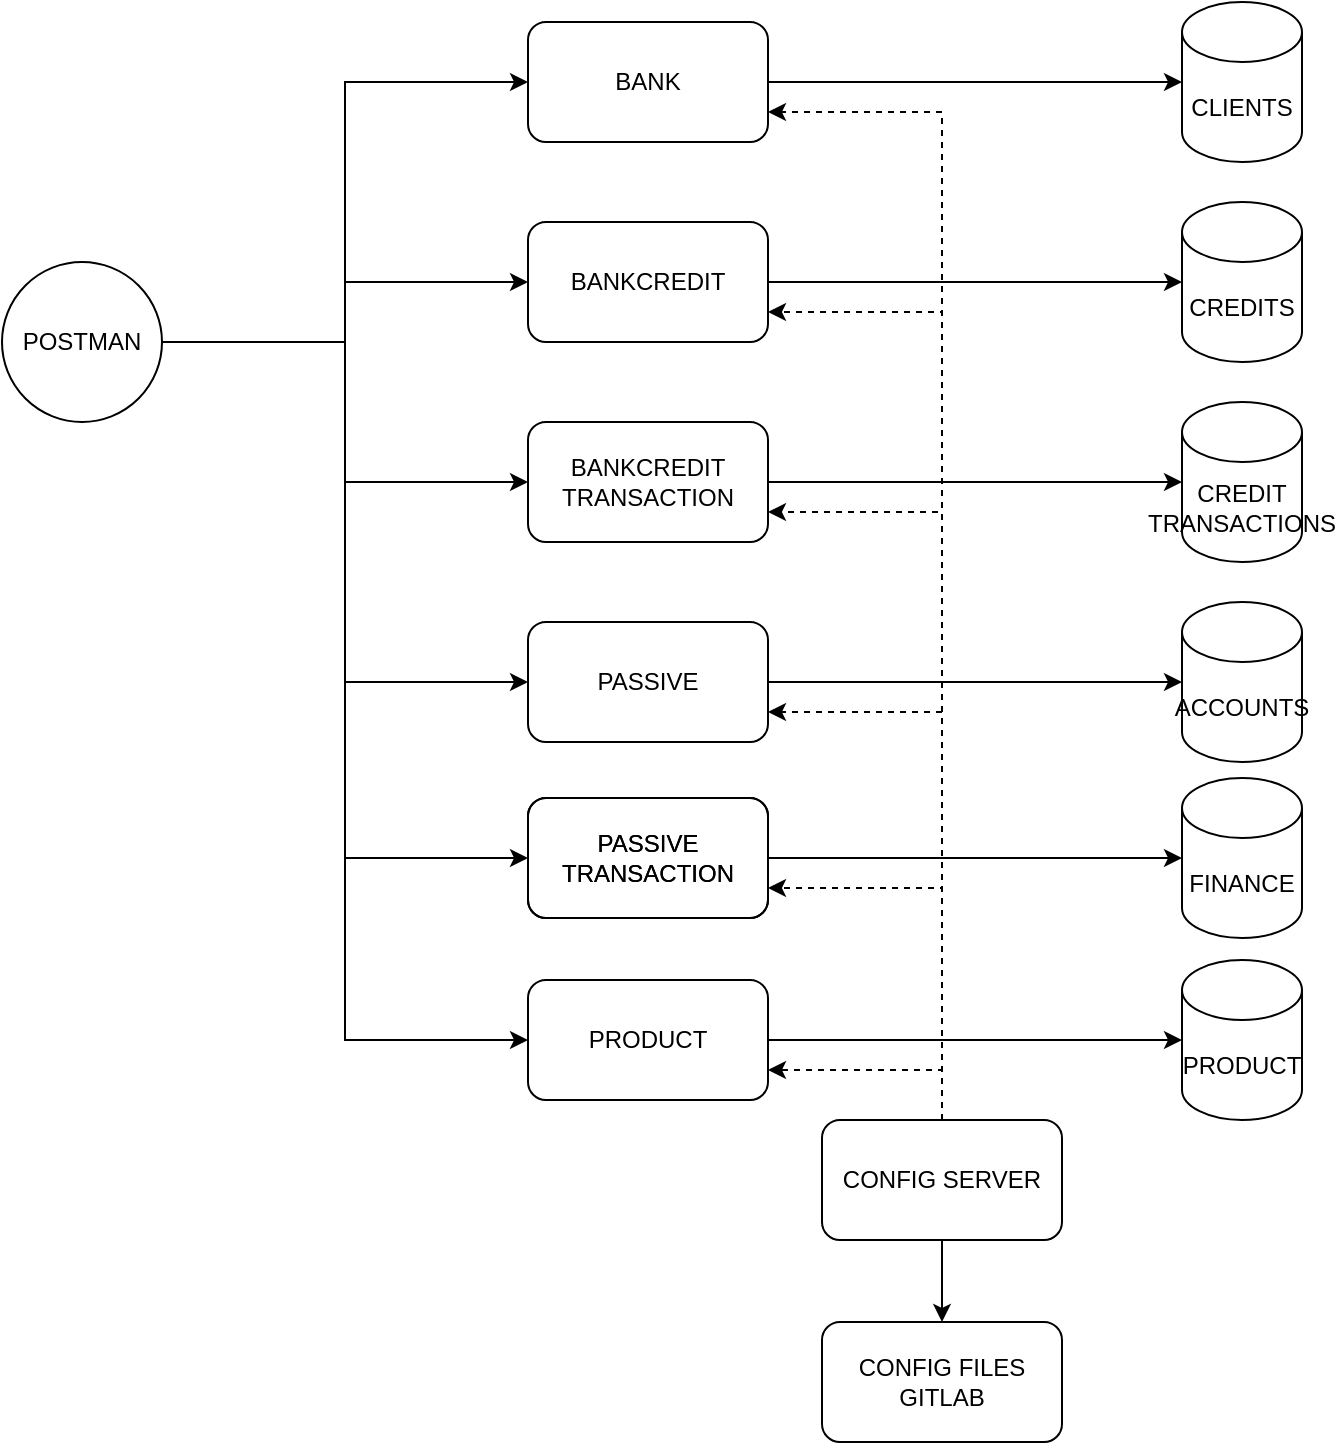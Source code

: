 <mxfile version="20.2.3" type="github"><diagram id="k7IKuylsqYM5WvO5UO-t" name="Página-1"><mxGraphModel dx="1384" dy="772" grid="1" gridSize="10" guides="1" tooltips="1" connect="1" arrows="1" fold="1" page="1" pageScale="1" pageWidth="827" pageHeight="1169" math="0" shadow="0"><root><mxCell id="0"/><mxCell id="1" parent="0"/><mxCell id="qScfWYPSDUv3m5VvyCQx-13" style="edgeStyle=orthogonalEdgeStyle;rounded=0;orthogonalLoop=1;jettySize=auto;html=1;" edge="1" parent="1" source="qScfWYPSDUv3m5VvyCQx-3" target="qScfWYPSDUv3m5VvyCQx-12"><mxGeometry relative="1" as="geometry"/></mxCell><mxCell id="qScfWYPSDUv3m5VvyCQx-3" value="BANK" style="rounded=1;whiteSpace=wrap;html=1;fillColor=none;" vertex="1" parent="1"><mxGeometry x="323" y="60" width="120" height="60" as="geometry"/></mxCell><mxCell id="qScfWYPSDUv3m5VvyCQx-16" style="edgeStyle=orthogonalEdgeStyle;rounded=0;orthogonalLoop=1;jettySize=auto;html=1;" edge="1" parent="1" source="qScfWYPSDUv3m5VvyCQx-4" target="qScfWYPSDUv3m5VvyCQx-15"><mxGeometry relative="1" as="geometry"/></mxCell><mxCell id="qScfWYPSDUv3m5VvyCQx-4" value="BANKCREDIT" style="rounded=1;whiteSpace=wrap;html=1;fillColor=none;" vertex="1" parent="1"><mxGeometry x="323" y="160" width="120" height="60" as="geometry"/></mxCell><mxCell id="qScfWYPSDUv3m5VvyCQx-19" style="edgeStyle=orthogonalEdgeStyle;rounded=0;orthogonalLoop=1;jettySize=auto;html=1;" edge="1" parent="1" source="qScfWYPSDUv3m5VvyCQx-6" target="qScfWYPSDUv3m5VvyCQx-18"><mxGeometry relative="1" as="geometry"/></mxCell><mxCell id="qScfWYPSDUv3m5VvyCQx-6" value="BANKCREDIT TRANSACTION" style="rounded=1;whiteSpace=wrap;html=1;fillColor=none;" vertex="1" parent="1"><mxGeometry x="323" y="260" width="120" height="60" as="geometry"/></mxCell><mxCell id="qScfWYPSDUv3m5VvyCQx-26" style="edgeStyle=orthogonalEdgeStyle;rounded=0;orthogonalLoop=1;jettySize=auto;html=1;" edge="1" parent="1" source="qScfWYPSDUv3m5VvyCQx-7" target="qScfWYPSDUv3m5VvyCQx-21"><mxGeometry relative="1" as="geometry"/></mxCell><mxCell id="qScfWYPSDUv3m5VvyCQx-7" value="PASSIVE" style="rounded=1;whiteSpace=wrap;html=1;fillColor=none;" vertex="1" parent="1"><mxGeometry x="323" y="360" width="120" height="60" as="geometry"/></mxCell><mxCell id="qScfWYPSDUv3m5VvyCQx-8" value="PASSIVE TRANSACTION" style="rounded=1;whiteSpace=wrap;html=1;fillColor=none;" vertex="1" parent="1"><mxGeometry x="323" y="448" width="120" height="60" as="geometry"/></mxCell><mxCell id="qScfWYPSDUv3m5VvyCQx-28" style="edgeStyle=orthogonalEdgeStyle;rounded=0;orthogonalLoop=1;jettySize=auto;html=1;" edge="1" parent="1" source="qScfWYPSDUv3m5VvyCQx-9" target="qScfWYPSDUv3m5VvyCQx-23"><mxGeometry relative="1" as="geometry"/></mxCell><mxCell id="qScfWYPSDUv3m5VvyCQx-9" value="PRODUCT" style="rounded=1;whiteSpace=wrap;html=1;fillColor=none;" vertex="1" parent="1"><mxGeometry x="323" y="539" width="120" height="60" as="geometry"/></mxCell><mxCell id="qScfWYPSDUv3m5VvyCQx-12" value="CLIENTS" style="shape=cylinder3;whiteSpace=wrap;html=1;boundedLbl=1;backgroundOutline=1;size=15;fillColor=none;" vertex="1" parent="1"><mxGeometry x="650" y="50" width="60" height="80" as="geometry"/></mxCell><mxCell id="qScfWYPSDUv3m5VvyCQx-15" value="CREDITS" style="shape=cylinder3;whiteSpace=wrap;html=1;boundedLbl=1;backgroundOutline=1;size=15;fillColor=none;" vertex="1" parent="1"><mxGeometry x="650" y="150" width="60" height="80" as="geometry"/></mxCell><mxCell id="qScfWYPSDUv3m5VvyCQx-18" value="CREDIT TRANSACTIONS" style="shape=cylinder3;whiteSpace=wrap;html=1;boundedLbl=1;backgroundOutline=1;size=15;fillColor=none;" vertex="1" parent="1"><mxGeometry x="650" y="250" width="60" height="80" as="geometry"/></mxCell><mxCell id="qScfWYPSDUv3m5VvyCQx-21" value="ACCOUNTS" style="shape=cylinder3;whiteSpace=wrap;html=1;boundedLbl=1;backgroundOutline=1;size=15;fillColor=none;" vertex="1" parent="1"><mxGeometry x="650" y="350" width="60" height="80" as="geometry"/></mxCell><mxCell id="qScfWYPSDUv3m5VvyCQx-22" value="FINANCE" style="shape=cylinder3;whiteSpace=wrap;html=1;boundedLbl=1;backgroundOutline=1;size=15;fillColor=none;" vertex="1" parent="1"><mxGeometry x="650" y="438" width="60" height="80" as="geometry"/></mxCell><mxCell id="qScfWYPSDUv3m5VvyCQx-23" value="PRODUCT" style="shape=cylinder3;whiteSpace=wrap;html=1;boundedLbl=1;backgroundOutline=1;size=15;fillColor=none;" vertex="1" parent="1"><mxGeometry x="650" y="529" width="60" height="80" as="geometry"/></mxCell><mxCell id="qScfWYPSDUv3m5VvyCQx-27" style="edgeStyle=orthogonalEdgeStyle;rounded=0;orthogonalLoop=1;jettySize=auto;html=1;" edge="1" parent="1" source="qScfWYPSDUv3m5VvyCQx-25" target="qScfWYPSDUv3m5VvyCQx-22"><mxGeometry relative="1" as="geometry"/></mxCell><mxCell id="qScfWYPSDUv3m5VvyCQx-25" value="PASSIVE TRANSACTION" style="rounded=1;whiteSpace=wrap;html=1;fillColor=none;" vertex="1" parent="1"><mxGeometry x="323" y="448" width="120" height="60" as="geometry"/></mxCell><mxCell id="qScfWYPSDUv3m5VvyCQx-34" style="edgeStyle=orthogonalEdgeStyle;rounded=0;orthogonalLoop=1;jettySize=auto;html=1;entryX=0;entryY=0.5;entryDx=0;entryDy=0;" edge="1" parent="1" source="qScfWYPSDUv3m5VvyCQx-29" target="qScfWYPSDUv3m5VvyCQx-3"><mxGeometry relative="1" as="geometry"/></mxCell><mxCell id="qScfWYPSDUv3m5VvyCQx-38" style="edgeStyle=orthogonalEdgeStyle;rounded=0;orthogonalLoop=1;jettySize=auto;html=1;" edge="1" parent="1" source="qScfWYPSDUv3m5VvyCQx-29" target="qScfWYPSDUv3m5VvyCQx-4"><mxGeometry relative="1" as="geometry"/></mxCell><mxCell id="qScfWYPSDUv3m5VvyCQx-39" style="edgeStyle=orthogonalEdgeStyle;rounded=0;orthogonalLoop=1;jettySize=auto;html=1;entryX=0;entryY=0.5;entryDx=0;entryDy=0;" edge="1" parent="1" source="qScfWYPSDUv3m5VvyCQx-29" target="qScfWYPSDUv3m5VvyCQx-6"><mxGeometry relative="1" as="geometry"/></mxCell><mxCell id="qScfWYPSDUv3m5VvyCQx-40" style="edgeStyle=orthogonalEdgeStyle;rounded=0;orthogonalLoop=1;jettySize=auto;html=1;entryX=0;entryY=0.5;entryDx=0;entryDy=0;" edge="1" parent="1" source="qScfWYPSDUv3m5VvyCQx-29" target="qScfWYPSDUv3m5VvyCQx-7"><mxGeometry relative="1" as="geometry"/></mxCell><mxCell id="qScfWYPSDUv3m5VvyCQx-41" style="edgeStyle=orthogonalEdgeStyle;rounded=0;orthogonalLoop=1;jettySize=auto;html=1;entryX=0;entryY=0.5;entryDx=0;entryDy=0;" edge="1" parent="1" source="qScfWYPSDUv3m5VvyCQx-29" target="qScfWYPSDUv3m5VvyCQx-25"><mxGeometry relative="1" as="geometry"/></mxCell><mxCell id="qScfWYPSDUv3m5VvyCQx-42" style="edgeStyle=orthogonalEdgeStyle;rounded=0;orthogonalLoop=1;jettySize=auto;html=1;entryX=0;entryY=0.5;entryDx=0;entryDy=0;" edge="1" parent="1" source="qScfWYPSDUv3m5VvyCQx-29" target="qScfWYPSDUv3m5VvyCQx-9"><mxGeometry relative="1" as="geometry"/></mxCell><mxCell id="qScfWYPSDUv3m5VvyCQx-29" value="POSTMAN" style="ellipse;whiteSpace=wrap;html=1;aspect=fixed;fillColor=none;" vertex="1" parent="1"><mxGeometry x="60" y="180" width="80" height="80" as="geometry"/></mxCell><mxCell id="qScfWYPSDUv3m5VvyCQx-30" value="CONFIG FILES&lt;br&gt;GITLAB" style="rounded=1;whiteSpace=wrap;html=1;fillColor=none;" vertex="1" parent="1"><mxGeometry x="470" y="710" width="120" height="60" as="geometry"/></mxCell><mxCell id="qScfWYPSDUv3m5VvyCQx-35" style="edgeStyle=orthogonalEdgeStyle;rounded=0;orthogonalLoop=1;jettySize=auto;html=1;" edge="1" parent="1" source="qScfWYPSDUv3m5VvyCQx-31" target="qScfWYPSDUv3m5VvyCQx-30"><mxGeometry relative="1" as="geometry"/></mxCell><mxCell id="qScfWYPSDUv3m5VvyCQx-43" style="edgeStyle=orthogonalEdgeStyle;rounded=0;orthogonalLoop=1;jettySize=auto;html=1;entryX=1;entryY=0.75;entryDx=0;entryDy=0;dashed=1;" edge="1" parent="1" source="qScfWYPSDUv3m5VvyCQx-31" target="qScfWYPSDUv3m5VvyCQx-3"><mxGeometry relative="1" as="geometry"><Array as="points"><mxPoint x="530" y="105"/></Array></mxGeometry></mxCell><mxCell id="qScfWYPSDUv3m5VvyCQx-44" style="edgeStyle=orthogonalEdgeStyle;rounded=0;orthogonalLoop=1;jettySize=auto;html=1;entryX=1;entryY=0.75;entryDx=0;entryDy=0;dashed=1;" edge="1" parent="1" source="qScfWYPSDUv3m5VvyCQx-31" target="qScfWYPSDUv3m5VvyCQx-4"><mxGeometry relative="1" as="geometry"><Array as="points"><mxPoint x="530" y="205"/></Array></mxGeometry></mxCell><mxCell id="qScfWYPSDUv3m5VvyCQx-45" style="edgeStyle=orthogonalEdgeStyle;rounded=0;orthogonalLoop=1;jettySize=auto;html=1;entryX=1;entryY=0.75;entryDx=0;entryDy=0;dashed=1;" edge="1" parent="1" source="qScfWYPSDUv3m5VvyCQx-31" target="qScfWYPSDUv3m5VvyCQx-6"><mxGeometry relative="1" as="geometry"><Array as="points"><mxPoint x="530" y="305"/></Array></mxGeometry></mxCell><mxCell id="qScfWYPSDUv3m5VvyCQx-46" style="edgeStyle=orthogonalEdgeStyle;rounded=0;orthogonalLoop=1;jettySize=auto;html=1;entryX=1;entryY=0.75;entryDx=0;entryDy=0;dashed=1;" edge="1" parent="1" source="qScfWYPSDUv3m5VvyCQx-31" target="qScfWYPSDUv3m5VvyCQx-7"><mxGeometry relative="1" as="geometry"><Array as="points"><mxPoint x="530" y="405"/></Array></mxGeometry></mxCell><mxCell id="qScfWYPSDUv3m5VvyCQx-47" style="edgeStyle=orthogonalEdgeStyle;rounded=0;orthogonalLoop=1;jettySize=auto;html=1;entryX=1;entryY=0.75;entryDx=0;entryDy=0;dashed=1;" edge="1" parent="1" source="qScfWYPSDUv3m5VvyCQx-31" target="qScfWYPSDUv3m5VvyCQx-25"><mxGeometry relative="1" as="geometry"><Array as="points"><mxPoint x="530" y="493"/></Array></mxGeometry></mxCell><mxCell id="qScfWYPSDUv3m5VvyCQx-48" style="edgeStyle=orthogonalEdgeStyle;rounded=0;orthogonalLoop=1;jettySize=auto;html=1;entryX=1;entryY=0.75;entryDx=0;entryDy=0;dashed=1;" edge="1" parent="1" source="qScfWYPSDUv3m5VvyCQx-31" target="qScfWYPSDUv3m5VvyCQx-9"><mxGeometry relative="1" as="geometry"><Array as="points"><mxPoint x="530" y="584"/></Array></mxGeometry></mxCell><mxCell id="qScfWYPSDUv3m5VvyCQx-31" value="CONFIG SERVER" style="rounded=1;whiteSpace=wrap;html=1;fillColor=none;" vertex="1" parent="1"><mxGeometry x="470" y="609" width="120" height="60" as="geometry"/></mxCell></root></mxGraphModel></diagram></mxfile>